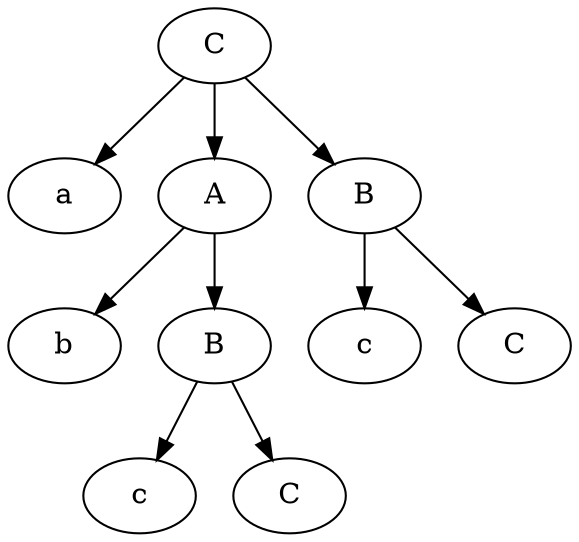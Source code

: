 digraph G {
	0[label="C"]
	1[label="a"]
	6[label="A"]
	2[label="b"]
	5[label="B"]
	3[label="c"]
	4[label="C"]
	5->3
	5->4
	6->2
	6->5
	9[label="B"]
	7[label="c"]
	8[label="C"]
	9->7
	9->8
	0->1
	0->6
	0->9

}
